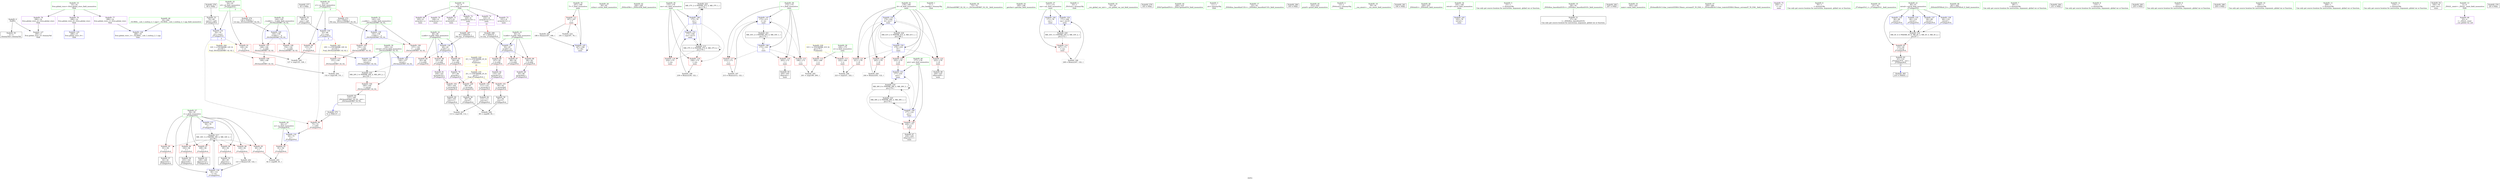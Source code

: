 digraph "SVFG" {
	label="SVFG";

	Node0x561083ad13d0 [shape=record,color=grey,label="{NodeID: 0\nNullPtr}"];
	Node0x561083ad13d0 -> Node0x561083aec210[style=solid];
	Node0x561083ad13d0 -> Node0x561083af11f0[style=solid];
	Node0x561083aeb8d0 [shape=record,color=red,label="{NodeID: 97\n108\<--58\n\<--i\n_Z7isbigerPcS_\n}"];
	Node0x561083aeb8d0 -> Node0x561083aecb60[style=solid];
	Node0x561083ae9380 [shape=record,color=green,label="{NodeID: 14\n8\<--9\ns\<--s_field_insensitive\nGlob }"];
	Node0x561083ae9380 -> Node0x561083aed1e0[style=solid];
	Node0x561083ae9380 -> Node0x561083aed2b0[style=solid];
	Node0x561083ae9380 -> Node0x561083aed380[style=solid];
	Node0x561083ae9380 -> Node0x561083aed450[style=solid];
	Node0x561083ae9380 -> Node0x561083aed520[style=solid];
	Node0x561083ae9380 -> Node0x561083aed5f0[style=solid];
	Node0x561083b115e0 [shape=record,color=black,label="{NodeID: 277\n63 = PHI()\n}"];
	Node0x561083b115e0 -> Node0x561083aec410[style=solid];
	Node0x561083aeb410 [shape=record,color=red,label="{NodeID: 111\n187\<--167\n\<--T\nmain\n}"];
	Node0x561083aeb410 -> Node0x561083aef720[style=solid];
	Node0x561083aeb410 -> Node0x561083af7080[style=solid];
	Node0x561083ae9e60 [shape=record,color=green,label="{NodeID: 28\n64\<--65\nstrlen\<--strlen_field_insensitive\n}"];
	Node0x561083af6d80 [shape=record,color=grey,label="{NodeID: 208\n96 = cmp(89, 95, )\n}"];
	Node0x561083af1020 [shape=record,color=blue,label="{NodeID: 125\n288\<--15\nllvm.global_ctors_0\<--\nGlob }"];
	Node0x561083aea9f0 [shape=record,color=green,label="{NodeID: 42\n184\<--185\n_ZNSirsERi\<--_ZNSirsERi_field_insensitive\n}"];
	Node0x561083b00e00 [shape=record,color=black,label="{NodeID: 222\nMR_37V_2 = PHI(MR_37V_4, MR_37V_1, )\npts\{176 \}\n}"];
	Node0x561083b00e00 -> Node0x561083af2330[style=dashed];
	Node0x561083af1be0 [shape=record,color=blue,label="{NodeID: 139\n142\<--138\n__a.addr\<--__a\n_ZSt3minIiERKT_S2_S2_\n}"];
	Node0x561083af1be0 -> Node0x561083aebf50[style=dashed];
	Node0x561083af1be0 -> Node0x561083aeb000[style=dashed];
	Node0x561083aec750 [shape=record,color=black,label="{NodeID: 56\n89\<--88\nconv4\<--\n_Z7isbigerPcS_\n}"];
	Node0x561083aec750 -> Node0x561083af6d80[style=solid];
	Node0x561083af2740 [shape=record,color=blue,label="{NodeID: 153\n179\<--244\ni4\<--inc17\nmain\n}"];
	Node0x561083af2740 -> Node0x561083af0ce0[style=dashed];
	Node0x561083af2740 -> Node0x561083af0db0[style=dashed];
	Node0x561083af2740 -> Node0x561083af0e80[style=dashed];
	Node0x561083af2740 -> Node0x561083af0f50[style=dashed];
	Node0x561083af2740 -> Node0x561083af2740[style=dashed];
	Node0x561083af2740 -> Node0x561083b01800[style=dashed];
	Node0x561083aed2b0 [shape=record,color=purple,label="{NodeID: 70\n206\<--8\narraydecay\<--s\nmain\n}"];
	Node0x561083aedea0 [shape=record,color=red,label="{NodeID: 84\n62\<--48\n\<--a.addr\n_Z7isbigerPcS_\n}"];
	Node0x561083ae2da0 [shape=record,color=green,label="{NodeID: 1\n7\<--1\n__dso_handle\<--dummyObj\nGlob }"];
	Node0x561083aeb9a0 [shape=record,color=red,label="{NodeID: 98\n120\<--58\n\<--i\n_Z7isbigerPcS_\n}"];
	Node0x561083aeb9a0 -> Node0x561083af6480[style=solid];
	Node0x561083ae9410 [shape=record,color=green,label="{NodeID: 15\n14\<--18\nllvm.global_ctors\<--llvm.global_ctors_field_insensitive\nGlob }"];
	Node0x561083ae9410 -> Node0x561083aed790[style=solid];
	Node0x561083ae9410 -> Node0x561083aed890[style=solid];
	Node0x561083ae9410 -> Node0x561083aed990[style=solid];
	Node0x561083b116b0 [shape=record,color=black,label="{NodeID: 278\n69 = PHI()\n}"];
	Node0x561083b116b0 -> Node0x561083aec4e0[style=solid];
	Node0x561083aeb4e0 [shape=record,color=red,label="{NodeID: 112\n200\<--169\n\<--n\nmain\n}"];
	Node0x561083aeb4e0 -> Node0x561083af6900[style=solid];
	Node0x561083ae9f30 [shape=record,color=green,label="{NodeID: 29\n73\<--74\n_ZSt3minIiERKT_S2_S2_\<--_ZSt3minIiERKT_S2_S2__field_insensitive\n}"];
	Node0x561083af6f00 [shape=record,color=grey,label="{NodeID: 209\n127 = cmp(125, 126, )\n}"];
	Node0x561083af10f0 [shape=record,color=blue,label="{NodeID: 126\n289\<--16\nllvm.global_ctors_1\<--_GLOBAL__sub_I_coolwyj_2_1.cpp\nGlob }"];
	Node0x561083aeaaf0 [shape=record,color=green,label="{NodeID: 43\n195\<--196\ngetchar\<--getchar_field_insensitive\n}"];
	Node0x561083b01300 [shape=record,color=black,label="{NodeID: 223\nMR_39V_2 = PHI(MR_39V_4, MR_39V_1, )\npts\{178 \}\n}"];
	Node0x561083b01300 -> Node0x561083af2400[style=dashed];
	Node0x561083af1cb0 [shape=record,color=blue,label="{NodeID: 140\n144\<--139\n__b.addr\<--__b\n_ZSt3minIiERKT_S2_S2_\n}"];
	Node0x561083af1cb0 -> Node0x561083aeb0d0[style=dashed];
	Node0x561083af1cb0 -> Node0x561083aeb1a0[style=dashed];
	Node0x561083aec820 [shape=record,color=black,label="{NodeID: 57\n92\<--91\nidxprom5\<--\n_Z7isbigerPcS_\n}"];
	Node0x561083af2810 [shape=record,color=blue,label="{NodeID: 154\n171\<--248\ncas\<--inc19\nmain\n}"];
	Node0x561083af2810 -> Node0x561083b00400[style=dashed];
	Node0x561083aed380 [shape=record,color=purple,label="{NodeID: 71\n227\<--8\narrayidx9\<--s\nmain\n}"];
	Node0x561083aedf70 [shape=record,color=red,label="{NodeID: 85\n84\<--48\n\<--a.addr\n_Z7isbigerPcS_\n}"];
	Node0x561083aedf70 -> Node0x561083aeda90[style=solid];
	Node0x561083ad1d50 [shape=record,color=green,label="{NodeID: 2\n10\<--1\n_ZSt3cin\<--dummyObj\nGlob }"];
	Node0x561083aeba70 [shape=record,color=red,label="{NodeID: 99\n75\<--72\n\<--call3\n_Z7isbigerPcS_\n}"];
	Node0x561083aeba70 -> Node0x561083af1630[style=solid];
	Node0x561083ae94a0 [shape=record,color=green,label="{NodeID: 16\n19\<--20\n__cxx_global_var_init\<--__cxx_global_var_init_field_insensitive\n}"];
	Node0x561083b11780 [shape=record,color=black,label="{NodeID: 279\n183 = PHI()\n}"];
	Node0x561083aeb5b0 [shape=record,color=red,label="{NodeID: 113\n222\<--169\n\<--n\nmain\n}"];
	Node0x561083aeb5b0 -> Node0x561083af6a80[style=solid];
	Node0x561083aea000 [shape=record,color=green,label="{NodeID: 30\n140\<--141\nretval\<--retval_field_insensitive\n_ZSt3minIiERKT_S2_S2_\n}"];
	Node0x561083aea000 -> Node0x561083aebe80[style=solid];
	Node0x561083aea000 -> Node0x561083af1d80[style=solid];
	Node0x561083aea000 -> Node0x561083af1e50[style=solid];
	Node0x561083af7080 [shape=record,color=grey,label="{NodeID: 210\n191 = cmp(187, 78, )\n}"];
	Node0x561083af11f0 [shape=record,color=blue, style = dotted,label="{NodeID: 127\n290\<--3\nllvm.global_ctors_2\<--dummyVal\nGlob }"];
	Node0x561083aeabf0 [shape=record,color=green,label="{NodeID: 44\n209\<--210\n_ZNSi7getlineEPcl\<--_ZNSi7getlineEPcl_field_insensitive\n}"];
	Node0x561083b01800 [shape=record,color=black,label="{NodeID: 224\nMR_41V_2 = PHI(MR_41V_4, MR_41V_1, )\npts\{180 \}\n}"];
	Node0x561083b01800 -> Node0x561083af24d0[style=dashed];
	Node0x561083af1d80 [shape=record,color=blue,label="{NodeID: 141\n140\<--154\nretval\<--\n_ZSt3minIiERKT_S2_S2_\n}"];
	Node0x561083af1d80 -> Node0x561083b01d00[style=dashed];
	Node0x561083aec8f0 [shape=record,color=black,label="{NodeID: 58\n95\<--94\nconv7\<--\n_Z7isbigerPcS_\n}"];
	Node0x561083aec8f0 -> Node0x561083af6d80[style=solid];
	Node0x561083aed450 [shape=record,color=purple,label="{NodeID: 72\n228\<--8\narraydecay10\<--s\nmain\n|{<s0>10}}"];
	Node0x561083aed450:s0 -> Node0x561083b11f90[style=solid,color=red];
	Node0x561083aee040 [shape=record,color=red,label="{NodeID: 86\n101\<--48\n\<--a.addr\n_Z7isbigerPcS_\n}"];
	Node0x561083aee040 -> Node0x561083aedc30[style=solid];
	Node0x561083ae3e40 [shape=record,color=green,label="{NodeID: 3\n11\<--1\n.str\<--dummyObj\nGlob }"];
	Node0x561083aebb40 [shape=record,color=red,label="{NodeID: 100\n88\<--87\n\<--arrayidx\n_Z7isbigerPcS_\n}"];
	Node0x561083aebb40 -> Node0x561083aec750[style=solid];
	Node0x561083ae9570 [shape=record,color=green,label="{NodeID: 17\n23\<--24\n_ZNSt8ios_base4InitC1Ev\<--_ZNSt8ios_base4InitC1Ev_field_insensitive\n}"];
	Node0x561083b11850 [shape=record,color=black,label="{NodeID: 280\n193 = PHI()\n}"];
	Node0x561083aef120 [shape=record,color=grey,label="{NodeID: 197\n213 = Binary(212, 122, )\n}"];
	Node0x561083aef120 -> Node0x561083af2260[style=solid];
	Node0x561083aeb680 [shape=record,color=red,label="{NodeID: 114\n247\<--171\n\<--cas\nmain\n}"];
	Node0x561083aeb680 -> Node0x561083aef420[style=solid];
	Node0x561083aea0d0 [shape=record,color=green,label="{NodeID: 31\n142\<--143\n__a.addr\<--__a.addr_field_insensitive\n_ZSt3minIiERKT_S2_S2_\n}"];
	Node0x561083aea0d0 -> Node0x561083aebf50[style=solid];
	Node0x561083aea0d0 -> Node0x561083aeb000[style=solid];
	Node0x561083aea0d0 -> Node0x561083af1be0[style=solid];
	Node0x561083af12f0 [shape=record,color=blue,label="{NodeID: 128\n48\<--44\na.addr\<--a\n_Z7isbigerPcS_\n}"];
	Node0x561083af12f0 -> Node0x561083aedea0[style=dashed];
	Node0x561083af12f0 -> Node0x561083aedf70[style=dashed];
	Node0x561083af12f0 -> Node0x561083aee040[style=dashed];
	Node0x561083aeacf0 [shape=record,color=green,label="{NodeID: 45\n252\<--253\nprintf\<--printf_field_insensitive\n}"];
	Node0x561083b01d00 [shape=record,color=black,label="{NodeID: 225\nMR_20V_3 = PHI(MR_20V_4, MR_20V_2, )\npts\{141 \}\n}"];
	Node0x561083b01d00 -> Node0x561083aebe80[style=dashed];
	Node0x561083af1e50 [shape=record,color=blue,label="{NodeID: 142\n140\<--157\nretval\<--\n_ZSt3minIiERKT_S2_S2_\n}"];
	Node0x561083af1e50 -> Node0x561083b01d00[style=dashed];
	Node0x561083aec9c0 [shape=record,color=black,label="{NodeID: 59\n103\<--102\nidxprom9\<--\n_Z7isbigerPcS_\n}"];
	Node0x561083aed520 [shape=record,color=purple,label="{NodeID: 73\n231\<--8\narrayidx12\<--s\nmain\n}"];
	Node0x561083aee110 [shape=record,color=red,label="{NodeID: 87\n68\<--50\n\<--b.addr\n_Z7isbigerPcS_\n}"];
	Node0x561083ae3fa0 [shape=record,color=green,label="{NodeID: 4\n13\<--1\n_ZSt4cout\<--dummyObj\nGlob }"];
	Node0x561083aebc10 [shape=record,color=red,label="{NodeID: 101\n94\<--93\n\<--arrayidx6\n_Z7isbigerPcS_\n}"];
	Node0x561083aebc10 -> Node0x561083aec8f0[style=solid];
	Node0x561083ae9640 [shape=record,color=green,label="{NodeID: 18\n29\<--30\n__cxa_atexit\<--__cxa_atexit_field_insensitive\n}"];
	Node0x561083b11920 [shape=record,color=black,label="{NodeID: 281\n194 = PHI()\n}"];
	Node0x561083aef2a0 [shape=record,color=grey,label="{NodeID: 198\n239 = Binary(238, 122, )\n}"];
	Node0x561083aef2a0 -> Node0x561083af2670[style=solid];
	Node0x561083af0880 [shape=record,color=red,label="{NodeID: 115\n199\<--173\n\<--i\nmain\n}"];
	Node0x561083af0880 -> Node0x561083af6900[style=solid];
	Node0x561083aea1a0 [shape=record,color=green,label="{NodeID: 32\n144\<--145\n__b.addr\<--__b.addr_field_insensitive\n_ZSt3minIiERKT_S2_S2_\n}"];
	Node0x561083aea1a0 -> Node0x561083aeb0d0[style=solid];
	Node0x561083aea1a0 -> Node0x561083aeb1a0[style=solid];
	Node0x561083aea1a0 -> Node0x561083af1cb0[style=solid];
	Node0x561083af13c0 [shape=record,color=blue,label="{NodeID: 129\n50\<--45\nb.addr\<--b\n_Z7isbigerPcS_\n}"];
	Node0x561083af13c0 -> Node0x561083aee110[style=dashed];
	Node0x561083af13c0 -> Node0x561083aee1e0[style=dashed];
	Node0x561083af13c0 -> Node0x561083aee2b0[style=dashed];
	Node0x561083aeadf0 [shape=record,color=green,label="{NodeID: 46\n256\<--257\n_ZNSolsEi\<--_ZNSolsEi_field_insensitive\n}"];
	Node0x561083b02200 [shape=record,color=yellow,style=double,label="{NodeID: 226\n2V_1 = ENCHI(MR_2V_0)\npts\{9 \}\nFun[main]|{<s0>10}}"];
	Node0x561083b02200:s0 -> Node0x561083b03c30[style=dashed,color=red];
	Node0x561083af1f20 [shape=record,color=blue,label="{NodeID: 143\n165\<--78\nretval\<--\nmain\n}"];
	Node0x561083aeca90 [shape=record,color=black,label="{NodeID: 60\n106\<--105\nconv11\<--\n_Z7isbigerPcS_\n}"];
	Node0x561083aeca90 -> Node0x561083af6c00[style=solid];
	Node0x561083aed5f0 [shape=record,color=purple,label="{NodeID: 74\n232\<--8\narraydecay13\<--s\nmain\n|{<s0>10}}"];
	Node0x561083aed5f0:s0 -> Node0x561083b12190[style=solid,color=red];
	Node0x561083aee1e0 [shape=record,color=red,label="{NodeID: 88\n90\<--50\n\<--b.addr\n_Z7isbigerPcS_\n}"];
	Node0x561083aee1e0 -> Node0x561083aedb60[style=solid];
	Node0x561083ad18d0 [shape=record,color=green,label="{NodeID: 5\n15\<--1\n\<--dummyObj\nCan only get source location for instruction, argument, global var or function.}"];
	Node0x561083aebce0 [shape=record,color=red,label="{NodeID: 102\n105\<--104\n\<--arrayidx10\n_Z7isbigerPcS_\n}"];
	Node0x561083aebce0 -> Node0x561083aeca90[style=solid];
	Node0x561083ae9710 [shape=record,color=green,label="{NodeID: 19\n28\<--34\n_ZNSt8ios_base4InitD1Ev\<--_ZNSt8ios_base4InitD1Ev_field_insensitive\n}"];
	Node0x561083ae9710 -> Node0x561083aec310[style=solid];
	Node0x561083b11a20 [shape=record,color=black,label="{NodeID: 282\n207 = PHI()\n}"];
	Node0x561083aef420 [shape=record,color=grey,label="{NodeID: 199\n248 = Binary(247, 122, )\n}"];
	Node0x561083aef420 -> Node0x561083af2810[style=solid];
	Node0x561083af0910 [shape=record,color=red,label="{NodeID: 116\n203\<--173\n\<--i\nmain\n}"];
	Node0x561083af0910 -> Node0x561083aecea0[style=solid];
	Node0x561083aea270 [shape=record,color=green,label="{NodeID: 33\n162\<--163\nmain\<--main_field_insensitive\n}"];
	Node0x561083af1490 [shape=record,color=blue,label="{NodeID: 130\n52\<--66\ns1\<--conv\n_Z7isbigerPcS_\n|{|<s2>5}}"];
	Node0x561083af1490 -> Node0x561083aee380[style=dashed];
	Node0x561083af1490 -> Node0x561083aeba70[style=dashed];
	Node0x561083af1490:s2 -> Node0x561083b04360[style=dashed,color=red];
	Node0x561083aeaef0 [shape=record,color=green,label="{NodeID: 47\n259\<--260\n_ZSt4endlIcSt11char_traitsIcEERSt13basic_ostreamIT_T0_ES6_\<--_ZSt4endlIcSt11char_traitsIcEERSt13basic_ostreamIT_T0_ES6__field_insensitive\n}"];
	Node0x561083af1ff0 [shape=record,color=blue,label="{NodeID: 144\n171\<--78\ncas\<--\nmain\n}"];
	Node0x561083af1ff0 -> Node0x561083b00400[style=dashed];
	Node0x561083aecb60 [shape=record,color=black,label="{NodeID: 61\n109\<--108\nidxprom12\<--\n_Z7isbigerPcS_\n}"];
	Node0x561083aed6c0 [shape=record,color=purple,label="{NodeID: 75\n250\<--11\n\<--.str\nmain\n}"];
	Node0x561083aee2b0 [shape=record,color=red,label="{NodeID: 89\n107\<--50\n\<--b.addr\n_Z7isbigerPcS_\n}"];
	Node0x561083aee2b0 -> Node0x561083aedd00[style=solid];
	Node0x561083ad1a50 [shape=record,color=green,label="{NodeID: 6\n78\<--1\n\<--dummyObj\nCan only get source location for instruction, argument, global var or function.}"];
	Node0x561083aebdb0 [shape=record,color=red,label="{NodeID: 103\n111\<--110\n\<--arrayidx13\n_Z7isbigerPcS_\n}"];
	Node0x561083aebdb0 -> Node0x561083aecc30[style=solid];
	Node0x561083ae97e0 [shape=record,color=green,label="{NodeID: 20\n41\<--42\n_Z7isbigerPcS_\<--_Z7isbigerPcS__field_insensitive\n}"];
	Node0x561083b11b20 [shape=record,color=black,label="{NodeID: 283\n233 = PHI(43, )\n}"];
	Node0x561083aef5a0 [shape=record,color=grey,label="{NodeID: 200\n244 = Binary(243, 122, )\n}"];
	Node0x561083aef5a0 -> Node0x561083af2740[style=solid];
	Node0x561083af09a0 [shape=record,color=red,label="{NodeID: 117\n212\<--173\n\<--i\nmain\n}"];
	Node0x561083af09a0 -> Node0x561083aef120[style=solid];
	Node0x561083aea370 [shape=record,color=green,label="{NodeID: 34\n165\<--166\nretval\<--retval_field_insensitive\nmain\n}"];
	Node0x561083aea370 -> Node0x561083af1f20[style=solid];
	Node0x561083afe600 [shape=record,color=black,label="{NodeID: 214\nMR_4V_4 = PHI(MR_4V_6, MR_4V_3, MR_4V_5, MR_4V_2, )\npts\{47 \}\n}"];
	Node0x561083afe600 -> Node0x561083aeddd0[style=dashed];
	Node0x561083af1560 [shape=record,color=blue,label="{NodeID: 131\n54\<--70\ns2\<--conv2\n_Z7isbigerPcS_\n|{|<s2>5}}"];
	Node0x561083af1560 -> Node0x561083aee450[style=dashed];
	Node0x561083af1560 -> Node0x561083aeba70[style=dashed];
	Node0x561083af1560:s2 -> Node0x561083b04470[style=dashed,color=red];
	Node0x561083aec010 [shape=record,color=green,label="{NodeID: 48\n261\<--262\n_ZNSolsEPFRSoS_E\<--_ZNSolsEPFRSoS_E_field_insensitive\n}"];
	Node0x561083af20c0 [shape=record,color=blue,label="{NodeID: 145\n167\<--188\nT\<--dec\nmain\n}"];
	Node0x561083af20c0 -> Node0x561083aeb410[style=dashed];
	Node0x561083af20c0 -> Node0x561083af20c0[style=dashed];
	Node0x561083aecc30 [shape=record,color=black,label="{NodeID: 62\n112\<--111\nconv14\<--\n_Z7isbigerPcS_\n}"];
	Node0x561083aecc30 -> Node0x561083af6c00[style=solid];
	Node0x561083aed790 [shape=record,color=purple,label="{NodeID: 76\n288\<--14\nllvm.global_ctors_0\<--llvm.global_ctors\nGlob }"];
	Node0x561083aed790 -> Node0x561083af1020[style=solid];
	Node0x561083aee380 [shape=record,color=red,label="{NodeID: 90\n125\<--52\n\<--s1\n_Z7isbigerPcS_\n}"];
	Node0x561083aee380 -> Node0x561083af6f00[style=solid];
	Node0x561083ad1ae0 [shape=record,color=green,label="{NodeID: 7\n99\<--1\n\<--dummyObj\nCan only get source location for instruction, argument, global var or function.}"];
	Node0x561083aebe80 [shape=record,color=red,label="{NodeID: 104\n160\<--140\n\<--retval\n_ZSt3minIiERKT_S2_S2_\n}"];
	Node0x561083aebe80 -> Node0x561083aecdd0[style=solid];
	Node0x561083ae98b0 [shape=record,color=green,label="{NodeID: 21\n46\<--47\nretval\<--retval_field_insensitive\n_Z7isbigerPcS_\n}"];
	Node0x561083ae98b0 -> Node0x561083aeddd0[style=solid];
	Node0x561083ae98b0 -> Node0x561083af17d0[style=solid];
	Node0x561083ae98b0 -> Node0x561083af18a0[style=solid];
	Node0x561083ae98b0 -> Node0x561083af1a40[style=solid];
	Node0x561083ae98b0 -> Node0x561083af1b10[style=solid];
	Node0x561083b11cc0 [shape=record,color=black,label="{NodeID: 284\n251 = PHI()\n}"];
	Node0x561083aef720 [shape=record,color=grey,label="{NodeID: 201\n188 = Binary(187, 189, )\n}"];
	Node0x561083aef720 -> Node0x561083af20c0[style=solid];
	Node0x561083af0a70 [shape=record,color=red,label="{NodeID: 118\n238\<--175\n\<--res\nmain\n}"];
	Node0x561083af0a70 -> Node0x561083aef2a0[style=solid];
	Node0x561083aea440 [shape=record,color=green,label="{NodeID: 35\n167\<--168\nT\<--T_field_insensitive\nmain\n}"];
	Node0x561083aea440 -> Node0x561083aeb410[style=solid];
	Node0x561083aea440 -> Node0x561083af20c0[style=solid];
	Node0x561083afeb00 [shape=record,color=black,label="{NodeID: 215\nMR_37V_5 = PHI(MR_37V_6, MR_37V_4, )\npts\{176 \}\n}"];
	Node0x561083afeb00 -> Node0x561083af0a70[style=dashed];
	Node0x561083afeb00 -> Node0x561083af0b40[style=dashed];
	Node0x561083afeb00 -> Node0x561083af2670[style=dashed];
	Node0x561083afeb00 -> Node0x561083afeb00[style=dashed];
	Node0x561083afeb00 -> Node0x561083b00e00[style=dashed];
	Node0x561083af1630 [shape=record,color=blue,label="{NodeID: 132\n56\<--75\nss\<--\n_Z7isbigerPcS_\n}"];
	Node0x561083af1630 -> Node0x561083aee520[style=dashed];
	Node0x561083aec110 [shape=record,color=green,label="{NodeID: 49\n16\<--284\n_GLOBAL__sub_I_coolwyj_2_1.cpp\<--_GLOBAL__sub_I_coolwyj_2_1.cpp_field_insensitive\n}"];
	Node0x561083aec110 -> Node0x561083af10f0[style=solid];
	Node0x561083b02ee0 [shape=record,color=yellow,style=double,label="{NodeID: 229\n31V_1 = ENCHI(MR_31V_0)\npts\{170 \}\nFun[main]}"];
	Node0x561083b02ee0 -> Node0x561083aeb4e0[style=dashed];
	Node0x561083b02ee0 -> Node0x561083aeb5b0[style=dashed];
	Node0x561083af2190 [shape=record,color=blue,label="{NodeID: 146\n173\<--122\ni\<--\nmain\n}"];
	Node0x561083af2190 -> Node0x561083af0880[style=dashed];
	Node0x561083af2190 -> Node0x561083af0910[style=dashed];
	Node0x561083af2190 -> Node0x561083af09a0[style=dashed];
	Node0x561083af2190 -> Node0x561083af2260[style=dashed];
	Node0x561083af2190 -> Node0x561083b00900[style=dashed];
	Node0x561083aecd00 [shape=record,color=black,label="{NodeID: 63\n43\<--133\n_Z7isbigerPcS__ret\<--\n_Z7isbigerPcS_\n|{<s0>10}}"];
	Node0x561083aecd00:s0 -> Node0x561083b11b20[style=solid,color=blue];
	Node0x561083b04360 [shape=record,color=yellow,style=double,label="{NodeID: 243\n10V_1 = ENCHI(MR_10V_0)\npts\{53 \}\nFun[_ZSt3minIiERKT_S2_S2_]}"];
	Node0x561083b04360 -> Node0x561083aeb340[style=dashed];
	Node0x561083aed890 [shape=record,color=purple,label="{NodeID: 77\n289\<--14\nllvm.global_ctors_1\<--llvm.global_ctors\nGlob }"];
	Node0x561083aed890 -> Node0x561083af10f0[style=solid];
	Node0x561083aee450 [shape=record,color=red,label="{NodeID: 91\n126\<--54\n\<--s2\n_Z7isbigerPcS_\n}"];
	Node0x561083aee450 -> Node0x561083af6f00[style=solid];
	Node0x561083ae89c0 [shape=record,color=green,label="{NodeID: 8\n116\<--1\n\<--dummyObj\nCan only get source location for instruction, argument, global var or function.}"];
	Node0x561083aebf50 [shape=record,color=red,label="{NodeID: 105\n150\<--142\n\<--__a.addr\n_ZSt3minIiERKT_S2_S2_\n}"];
	Node0x561083aebf50 -> Node0x561083aeb340[style=solid];
	Node0x561083ae9980 [shape=record,color=green,label="{NodeID: 22\n48\<--49\na.addr\<--a.addr_field_insensitive\n_Z7isbigerPcS_\n}"];
	Node0x561083ae9980 -> Node0x561083aedea0[style=solid];
	Node0x561083ae9980 -> Node0x561083aedf70[style=solid];
	Node0x561083ae9980 -> Node0x561083aee040[style=solid];
	Node0x561083ae9980 -> Node0x561083af12f0[style=solid];
	Node0x561083b11d90 [shape=record,color=black,label="{NodeID: 285\n255 = PHI()\n}"];
	Node0x561083af6480 [shape=record,color=grey,label="{NodeID: 202\n121 = Binary(120, 122, )\n}"];
	Node0x561083af6480 -> Node0x561083af1970[style=solid];
	Node0x561083af0b40 [shape=record,color=red,label="{NodeID: 119\n254\<--175\n\<--res\nmain\n}"];
	Node0x561083aea510 [shape=record,color=green,label="{NodeID: 36\n169\<--170\nn\<--n_field_insensitive\nmain\n}"];
	Node0x561083aea510 -> Node0x561083aeb4e0[style=solid];
	Node0x561083aea510 -> Node0x561083aeb5b0[style=solid];
	Node0x561083aff000 [shape=record,color=black,label="{NodeID: 216\nMR_39V_6 = PHI(MR_39V_4, MR_39V_5, )\npts\{178 \}\n}"];
	Node0x561083aff000 -> Node0x561083af0c10[style=dashed];
	Node0x561083aff000 -> Node0x561083af25a0[style=dashed];
	Node0x561083aff000 -> Node0x561083aff000[style=dashed];
	Node0x561083aff000 -> Node0x561083b01300[style=dashed];
	Node0x561083af1700 [shape=record,color=blue,label="{NodeID: 133\n58\<--78\ni\<--\n_Z7isbigerPcS_\n}"];
	Node0x561083af1700 -> Node0x561083aff500[style=dashed];
	Node0x561083aec210 [shape=record,color=black,label="{NodeID: 50\n2\<--3\ndummyVal\<--dummyVal\n}"];
	Node0x561083af2260 [shape=record,color=blue,label="{NodeID: 147\n173\<--213\ni\<--inc\nmain\n}"];
	Node0x561083af2260 -> Node0x561083af0880[style=dashed];
	Node0x561083af2260 -> Node0x561083af0910[style=dashed];
	Node0x561083af2260 -> Node0x561083af09a0[style=dashed];
	Node0x561083af2260 -> Node0x561083af2260[style=dashed];
	Node0x561083af2260 -> Node0x561083b00900[style=dashed];
	Node0x561083aecdd0 [shape=record,color=black,label="{NodeID: 64\n137\<--160\n_ZSt3minIiERKT_S2_S2__ret\<--\n_ZSt3minIiERKT_S2_S2_\n|{<s0>5}}"];
	Node0x561083aecdd0:s0 -> Node0x561083b112e0[style=solid,color=blue];
	Node0x561083b04470 [shape=record,color=yellow,style=double,label="{NodeID: 244\n12V_1 = ENCHI(MR_12V_0)\npts\{55 \}\nFun[_ZSt3minIiERKT_S2_S2_]}"];
	Node0x561083b04470 -> Node0x561083aeb270[style=dashed];
	Node0x561083aed990 [shape=record,color=purple,label="{NodeID: 78\n290\<--14\nllvm.global_ctors_2\<--llvm.global_ctors\nGlob }"];
	Node0x561083aed990 -> Node0x561083af11f0[style=solid];
	Node0x561083aee520 [shape=record,color=red,label="{NodeID: 92\n81\<--56\n\<--ss\n_Z7isbigerPcS_\n}"];
	Node0x561083aee520 -> Node0x561083af6600[style=solid];
	Node0x561083ae8a50 [shape=record,color=green,label="{NodeID: 9\n122\<--1\n\<--dummyObj\nCan only get source location for instruction, argument, global var or function.}"];
	Node0x561083aeb000 [shape=record,color=red,label="{NodeID: 106\n157\<--142\n\<--__a.addr\n_ZSt3minIiERKT_S2_S2_\n}"];
	Node0x561083aeb000 -> Node0x561083af1e50[style=solid];
	Node0x561083ae9a50 [shape=record,color=green,label="{NodeID: 23\n50\<--51\nb.addr\<--b.addr_field_insensitive\n_Z7isbigerPcS_\n}"];
	Node0x561083ae9a50 -> Node0x561083aee110[style=solid];
	Node0x561083ae9a50 -> Node0x561083aee1e0[style=solid];
	Node0x561083ae9a50 -> Node0x561083aee2b0[style=solid];
	Node0x561083ae9a50 -> Node0x561083af13c0[style=solid];
	Node0x561083b11ec0 [shape=record,color=black,label="{NodeID: 286\n258 = PHI()\n}"];
	Node0x561083af6600 [shape=record,color=grey,label="{NodeID: 203\n82 = cmp(80, 81, )\n}"];
	Node0x561083af0c10 [shape=record,color=red,label="{NodeID: 120\n229\<--177\n\<--pre\nmain\n}"];
	Node0x561083af0c10 -> Node0x561083aed040[style=solid];
	Node0x561083aea5e0 [shape=record,color=green,label="{NodeID: 37\n171\<--172\ncas\<--cas_field_insensitive\nmain\n}"];
	Node0x561083aea5e0 -> Node0x561083aeb680[style=solid];
	Node0x561083aea5e0 -> Node0x561083af1ff0[style=solid];
	Node0x561083aea5e0 -> Node0x561083af2810[style=solid];
	Node0x561083aff500 [shape=record,color=black,label="{NodeID: 217\nMR_16V_3 = PHI(MR_16V_4, MR_16V_2, )\npts\{59 \}\n}"];
	Node0x561083aff500 -> Node0x561083aee5f0[style=dashed];
	Node0x561083aff500 -> Node0x561083aee6c0[style=dashed];
	Node0x561083aff500 -> Node0x561083aee790[style=dashed];
	Node0x561083aff500 -> Node0x561083aeb800[style=dashed];
	Node0x561083aff500 -> Node0x561083aeb8d0[style=dashed];
	Node0x561083aff500 -> Node0x561083aeb9a0[style=dashed];
	Node0x561083aff500 -> Node0x561083af1970[style=dashed];
	Node0x561083af17d0 [shape=record,color=blue,label="{NodeID: 134\n46\<--99\nretval\<--\n_Z7isbigerPcS_\n}"];
	Node0x561083af17d0 -> Node0x561083afe600[style=dashed];
	Node0x561083aec310 [shape=record,color=black,label="{NodeID: 51\n27\<--28\n\<--_ZNSt8ios_base4InitD1Ev\nCan only get source location for instruction, argument, global var or function.}"];
	Node0x561083af2330 [shape=record,color=blue,label="{NodeID: 148\n175\<--78\nres\<--\nmain\n}"];
	Node0x561083af2330 -> Node0x561083af0a70[style=dashed];
	Node0x561083af2330 -> Node0x561083af0b40[style=dashed];
	Node0x561083af2330 -> Node0x561083af2670[style=dashed];
	Node0x561083af2330 -> Node0x561083afeb00[style=dashed];
	Node0x561083af2330 -> Node0x561083b00e00[style=dashed];
	Node0x561083aecea0 [shape=record,color=black,label="{NodeID: 65\n204\<--203\nidxprom\<--\nmain\n}"];
	Node0x561083aeda90 [shape=record,color=purple,label="{NodeID: 79\n87\<--84\narrayidx\<--\n_Z7isbigerPcS_\n}"];
	Node0x561083aeda90 -> Node0x561083aebb40[style=solid];
	Node0x561083aee5f0 [shape=record,color=red,label="{NodeID: 93\n80\<--58\n\<--i\n_Z7isbigerPcS_\n}"];
	Node0x561083aee5f0 -> Node0x561083af6600[style=solid];
	Node0x561083ae2e90 [shape=record,color=green,label="{NodeID: 10\n189\<--1\n\<--dummyObj\nCan only get source location for instruction, argument, global var or function.}"];
	Node0x561083875d40 [shape=record,color=black,label="{NodeID: 273\n138 = PHI(52, )\n0th arg _ZSt3minIiERKT_S2_S2_ }"];
	Node0x561083875d40 -> Node0x561083af1be0[style=solid];
	Node0x561083aeb0d0 [shape=record,color=red,label="{NodeID: 107\n148\<--144\n\<--__b.addr\n_ZSt3minIiERKT_S2_S2_\n}"];
	Node0x561083aeb0d0 -> Node0x561083aeb270[style=solid];
	Node0x561083ae9b20 [shape=record,color=green,label="{NodeID: 24\n52\<--53\ns1\<--s1_field_insensitive\n_Z7isbigerPcS_\n|{|<s2>5}}"];
	Node0x561083ae9b20 -> Node0x561083aee380[style=solid];
	Node0x561083ae9b20 -> Node0x561083af1490[style=solid];
	Node0x561083ae9b20:s2 -> Node0x561083875d40[style=solid,color=red];
	Node0x561083b11f90 [shape=record,color=black,label="{NodeID: 287\n44 = PHI(228, )\n0th arg _Z7isbigerPcS_ }"];
	Node0x561083b11f90 -> Node0x561083af12f0[style=solid];
	Node0x561083af6780 [shape=record,color=grey,label="{NodeID: 204\n152 = cmp(149, 151, )\n}"];
	Node0x561083af0ce0 [shape=record,color=red,label="{NodeID: 121\n221\<--179\n\<--i4\nmain\n}"];
	Node0x561083af0ce0 -> Node0x561083af6a80[style=solid];
	Node0x561083aea6b0 [shape=record,color=green,label="{NodeID: 38\n173\<--174\ni\<--i_field_insensitive\nmain\n}"];
	Node0x561083aea6b0 -> Node0x561083af0880[style=solid];
	Node0x561083aea6b0 -> Node0x561083af0910[style=solid];
	Node0x561083aea6b0 -> Node0x561083af09a0[style=solid];
	Node0x561083aea6b0 -> Node0x561083af2190[style=solid];
	Node0x561083aea6b0 -> Node0x561083af2260[style=solid];
	Node0x561083af18a0 [shape=record,color=blue,label="{NodeID: 135\n46\<--116\nretval\<--\n_Z7isbigerPcS_\n}"];
	Node0x561083af18a0 -> Node0x561083afe600[style=dashed];
	Node0x561083aec410 [shape=record,color=black,label="{NodeID: 52\n66\<--63\nconv\<--call\n_Z7isbigerPcS_\n}"];
	Node0x561083aec410 -> Node0x561083af1490[style=solid];
	Node0x561083af2400 [shape=record,color=blue,label="{NodeID: 149\n177\<--122\npre\<--\nmain\n}"];
	Node0x561083af2400 -> Node0x561083af0c10[style=dashed];
	Node0x561083af2400 -> Node0x561083af25a0[style=dashed];
	Node0x561083af2400 -> Node0x561083aff000[style=dashed];
	Node0x561083af2400 -> Node0x561083b01300[style=dashed];
	Node0x561083aecf70 [shape=record,color=black,label="{NodeID: 66\n226\<--225\nidxprom8\<--\nmain\n}"];
	Node0x561083aedb60 [shape=record,color=purple,label="{NodeID: 80\n93\<--90\narrayidx6\<--\n_Z7isbigerPcS_\n}"];
	Node0x561083aedb60 -> Node0x561083aebc10[style=solid];
	Node0x561083aee6c0 [shape=record,color=red,label="{NodeID: 94\n85\<--58\n\<--i\n_Z7isbigerPcS_\n}"];
	Node0x561083aee6c0 -> Node0x561083aec680[style=solid];
	Node0x561083ae2f60 [shape=record,color=green,label="{NodeID: 11\n208\<--1\n\<--dummyObj\nCan only get source location for instruction, argument, global var or function.}"];
	Node0x561083b10df0 [shape=record,color=black,label="{NodeID: 274\n139 = PHI(54, )\n1st arg _ZSt3minIiERKT_S2_S2_ }"];
	Node0x561083b10df0 -> Node0x561083af1cb0[style=solid];
	Node0x561083aeb1a0 [shape=record,color=red,label="{NodeID: 108\n154\<--144\n\<--__b.addr\n_ZSt3minIiERKT_S2_S2_\n}"];
	Node0x561083aeb1a0 -> Node0x561083af1d80[style=solid];
	Node0x561083ae9bf0 [shape=record,color=green,label="{NodeID: 25\n54\<--55\ns2\<--s2_field_insensitive\n_Z7isbigerPcS_\n|{|<s2>5}}"];
	Node0x561083ae9bf0 -> Node0x561083aee450[style=solid];
	Node0x561083ae9bf0 -> Node0x561083af1560[style=solid];
	Node0x561083ae9bf0:s2 -> Node0x561083b10df0[style=solid,color=red];
	Node0x561083b12190 [shape=record,color=black,label="{NodeID: 288\n45 = PHI(232, )\n1st arg _Z7isbigerPcS_ }"];
	Node0x561083b12190 -> Node0x561083af13c0[style=solid];
	Node0x561083af6900 [shape=record,color=grey,label="{NodeID: 205\n201 = cmp(199, 200, )\n}"];
	Node0x561083af0db0 [shape=record,color=red,label="{NodeID: 122\n225\<--179\n\<--i4\nmain\n}"];
	Node0x561083af0db0 -> Node0x561083aecf70[style=solid];
	Node0x561083aea780 [shape=record,color=green,label="{NodeID: 39\n175\<--176\nres\<--res_field_insensitive\nmain\n}"];
	Node0x561083aea780 -> Node0x561083af0a70[style=solid];
	Node0x561083aea780 -> Node0x561083af0b40[style=solid];
	Node0x561083aea780 -> Node0x561083af2330[style=solid];
	Node0x561083aea780 -> Node0x561083af2670[style=solid];
	Node0x561083af1970 [shape=record,color=blue,label="{NodeID: 136\n58\<--121\ni\<--inc\n_Z7isbigerPcS_\n}"];
	Node0x561083af1970 -> Node0x561083aff500[style=dashed];
	Node0x561083aec4e0 [shape=record,color=black,label="{NodeID: 53\n70\<--69\nconv2\<--call1\n_Z7isbigerPcS_\n}"];
	Node0x561083aec4e0 -> Node0x561083af1560[style=solid];
	Node0x561083af24d0 [shape=record,color=blue,label="{NodeID: 150\n179\<--219\ni4\<--\nmain\n}"];
	Node0x561083af24d0 -> Node0x561083af0ce0[style=dashed];
	Node0x561083af24d0 -> Node0x561083af0db0[style=dashed];
	Node0x561083af24d0 -> Node0x561083af0e80[style=dashed];
	Node0x561083af24d0 -> Node0x561083af0f50[style=dashed];
	Node0x561083af24d0 -> Node0x561083af2740[style=dashed];
	Node0x561083af24d0 -> Node0x561083b01800[style=dashed];
	Node0x561083aed040 [shape=record,color=black,label="{NodeID: 67\n230\<--229\nidxprom11\<--\nmain\n}"];
	Node0x561083aedc30 [shape=record,color=purple,label="{NodeID: 81\n104\<--101\narrayidx10\<--\n_Z7isbigerPcS_\n}"];
	Node0x561083aedc30 -> Node0x561083aebce0[style=solid];
	Node0x561083aee790 [shape=record,color=red,label="{NodeID: 95\n91\<--58\n\<--i\n_Z7isbigerPcS_\n}"];
	Node0x561083aee790 -> Node0x561083aec820[style=solid];
	Node0x561083ae3030 [shape=record,color=green,label="{NodeID: 12\n219\<--1\n\<--dummyObj\nCan only get source location for instruction, argument, global var or function.}"];
	Node0x561083b112e0 [shape=record,color=black,label="{NodeID: 275\n72 = PHI(137, )\n}"];
	Node0x561083b112e0 -> Node0x561083aeba70[style=solid];
	Node0x561083aeb270 [shape=record,color=red,label="{NodeID: 109\n149\<--148\n\<--\n_ZSt3minIiERKT_S2_S2_\n}"];
	Node0x561083aeb270 -> Node0x561083af6780[style=solid];
	Node0x561083ae9cc0 [shape=record,color=green,label="{NodeID: 26\n56\<--57\nss\<--ss_field_insensitive\n_Z7isbigerPcS_\n}"];
	Node0x561083ae9cc0 -> Node0x561083aee520[style=solid];
	Node0x561083ae9cc0 -> Node0x561083af1630[style=solid];
	Node0x561083af6a80 [shape=record,color=grey,label="{NodeID: 206\n223 = cmp(221, 222, )\n}"];
	Node0x561083af0e80 [shape=record,color=red,label="{NodeID: 123\n235\<--179\n\<--i4\nmain\n}"];
	Node0x561083af0e80 -> Node0x561083af25a0[style=solid];
	Node0x561083aea850 [shape=record,color=green,label="{NodeID: 40\n177\<--178\npre\<--pre_field_insensitive\nmain\n}"];
	Node0x561083aea850 -> Node0x561083af0c10[style=solid];
	Node0x561083aea850 -> Node0x561083af2400[style=solid];
	Node0x561083aea850 -> Node0x561083af25a0[style=solid];
	Node0x561083b00400 [shape=record,color=black,label="{NodeID: 220\nMR_33V_3 = PHI(MR_33V_4, MR_33V_2, )\npts\{172 \}\n}"];
	Node0x561083b00400 -> Node0x561083aeb680[style=dashed];
	Node0x561083b00400 -> Node0x561083af2810[style=dashed];
	Node0x561083af1a40 [shape=record,color=blue,label="{NodeID: 137\n46\<--99\nretval\<--\n_Z7isbigerPcS_\n}"];
	Node0x561083af1a40 -> Node0x561083afe600[style=dashed];
	Node0x561083aec5b0 [shape=record,color=black,label="{NodeID: 54\n164\<--78\nmain_ret\<--\nmain\n}"];
	Node0x561083af25a0 [shape=record,color=blue,label="{NodeID: 151\n177\<--235\npre\<--\nmain\n}"];
	Node0x561083af25a0 -> Node0x561083aff000[style=dashed];
	Node0x561083aed110 [shape=record,color=purple,label="{NodeID: 68\n25\<--4\n\<--_ZStL8__ioinit\n__cxx_global_var_init\n}"];
	Node0x561083aedd00 [shape=record,color=purple,label="{NodeID: 82\n110\<--107\narrayidx13\<--\n_Z7isbigerPcS_\n}"];
	Node0x561083aedd00 -> Node0x561083aebdb0[style=solid];
	Node0x561083aeb800 [shape=record,color=red,label="{NodeID: 96\n102\<--58\n\<--i\n_Z7isbigerPcS_\n}"];
	Node0x561083aeb800 -> Node0x561083aec9c0[style=solid];
	Node0x561083ae92f0 [shape=record,color=green,label="{NodeID: 13\n4\<--6\n_ZStL8__ioinit\<--_ZStL8__ioinit_field_insensitive\nGlob }"];
	Node0x561083ae92f0 -> Node0x561083aed110[style=solid];
	Node0x561083b11510 [shape=record,color=black,label="{NodeID: 276\n26 = PHI()\n}"];
	Node0x561083aeb340 [shape=record,color=red,label="{NodeID: 110\n151\<--150\n\<--\n_ZSt3minIiERKT_S2_S2_\n}"];
	Node0x561083aeb340 -> Node0x561083af6780[style=solid];
	Node0x561083ae9d90 [shape=record,color=green,label="{NodeID: 27\n58\<--59\ni\<--i_field_insensitive\n_Z7isbigerPcS_\n}"];
	Node0x561083ae9d90 -> Node0x561083aee5f0[style=solid];
	Node0x561083ae9d90 -> Node0x561083aee6c0[style=solid];
	Node0x561083ae9d90 -> Node0x561083aee790[style=solid];
	Node0x561083ae9d90 -> Node0x561083aeb800[style=solid];
	Node0x561083ae9d90 -> Node0x561083aeb8d0[style=solid];
	Node0x561083ae9d90 -> Node0x561083aeb9a0[style=solid];
	Node0x561083ae9d90 -> Node0x561083af1700[style=solid];
	Node0x561083ae9d90 -> Node0x561083af1970[style=solid];
	Node0x561083af6c00 [shape=record,color=grey,label="{NodeID: 207\n113 = cmp(106, 112, )\n}"];
	Node0x561083af0f50 [shape=record,color=red,label="{NodeID: 124\n243\<--179\n\<--i4\nmain\n}"];
	Node0x561083af0f50 -> Node0x561083aef5a0[style=solid];
	Node0x561083aea920 [shape=record,color=green,label="{NodeID: 41\n179\<--180\ni4\<--i4_field_insensitive\nmain\n}"];
	Node0x561083aea920 -> Node0x561083af0ce0[style=solid];
	Node0x561083aea920 -> Node0x561083af0db0[style=solid];
	Node0x561083aea920 -> Node0x561083af0e80[style=solid];
	Node0x561083aea920 -> Node0x561083af0f50[style=solid];
	Node0x561083aea920 -> Node0x561083af24d0[style=solid];
	Node0x561083aea920 -> Node0x561083af2740[style=solid];
	Node0x561083b00900 [shape=record,color=black,label="{NodeID: 221\nMR_35V_2 = PHI(MR_35V_4, MR_35V_1, )\npts\{174 \}\n}"];
	Node0x561083b00900 -> Node0x561083af2190[style=dashed];
	Node0x561083af1b10 [shape=record,color=blue,label="{NodeID: 138\n46\<--116\nretval\<--\n_Z7isbigerPcS_\n}"];
	Node0x561083af1b10 -> Node0x561083afe600[style=dashed];
	Node0x561083aec680 [shape=record,color=black,label="{NodeID: 55\n86\<--85\nidxprom\<--\n_Z7isbigerPcS_\n}"];
	Node0x561083b03c30 [shape=record,color=yellow,style=double,label="{NodeID: 235\n2V_1 = ENCHI(MR_2V_0)\npts\{9 \}\nFun[_Z7isbigerPcS_]}"];
	Node0x561083b03c30 -> Node0x561083aebb40[style=dashed];
	Node0x561083b03c30 -> Node0x561083aebc10[style=dashed];
	Node0x561083b03c30 -> Node0x561083aebce0[style=dashed];
	Node0x561083b03c30 -> Node0x561083aebdb0[style=dashed];
	Node0x561083af2670 [shape=record,color=blue,label="{NodeID: 152\n175\<--239\nres\<--inc15\nmain\n}"];
	Node0x561083af2670 -> Node0x561083afeb00[style=dashed];
	Node0x561083aed1e0 [shape=record,color=purple,label="{NodeID: 69\n205\<--8\narrayidx\<--s\nmain\n}"];
	Node0x561083aeddd0 [shape=record,color=red,label="{NodeID: 83\n133\<--46\n\<--retval\n_Z7isbigerPcS_\n}"];
	Node0x561083aeddd0 -> Node0x561083aecd00[style=solid];
}
